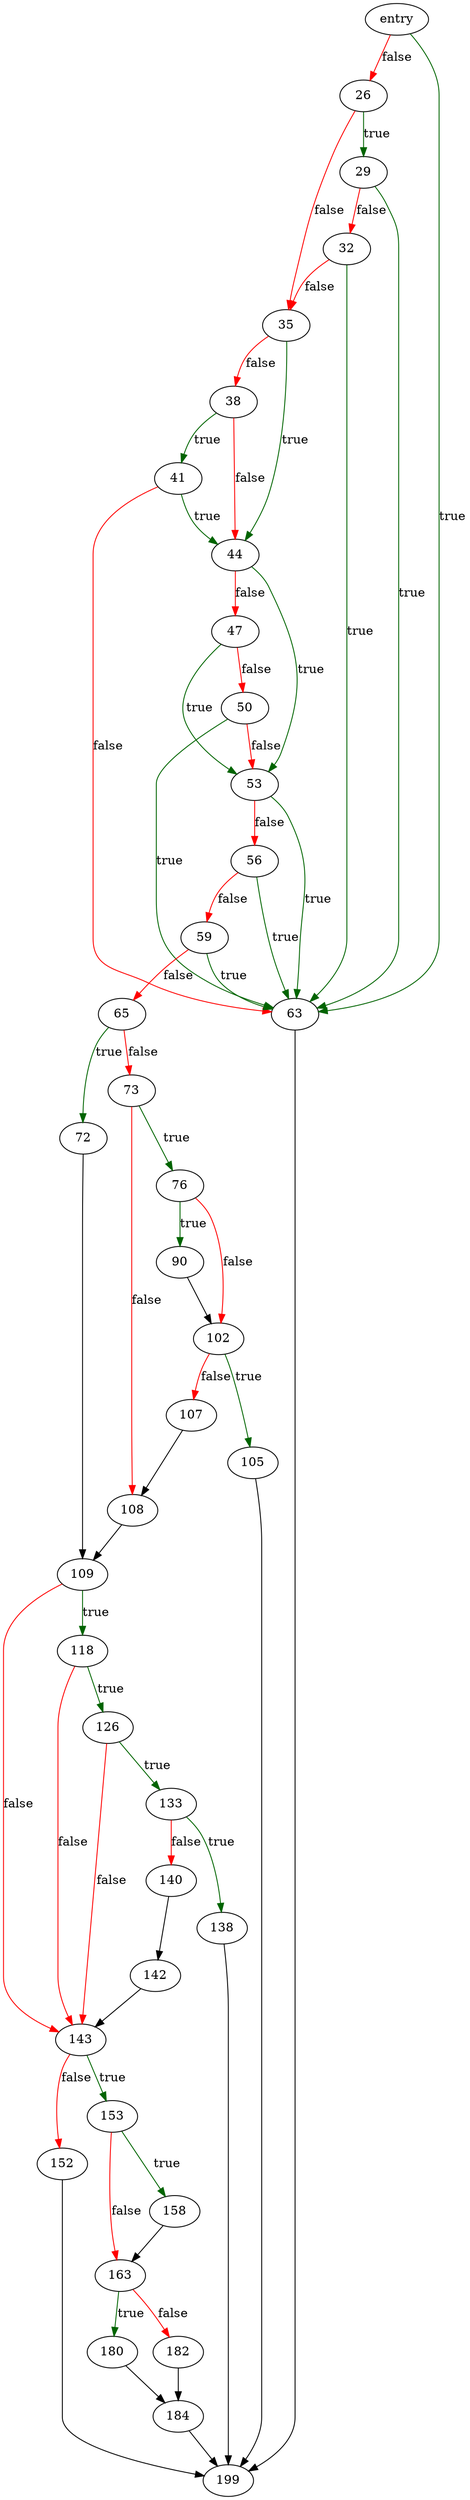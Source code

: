 digraph "sqlite3CreateFunc" {
	// Node definitions.
	9 [label=entry];
	26;
	29;
	32;
	35;
	38;
	41;
	44;
	47;
	50;
	53;
	56;
	59;
	63;
	65;
	72;
	73;
	76;
	90;
	102;
	105;
	107;
	108;
	109;
	118;
	126;
	133;
	138;
	140;
	142;
	143;
	152;
	153;
	158;
	163;
	180;
	182;
	184;
	199;

	// Edge definitions.
	9 -> 26 [
		color=red
		label=false
	];
	9 -> 63 [
		color=darkgreen
		label=true
	];
	26 -> 29 [
		color=darkgreen
		label=true
	];
	26 -> 35 [
		color=red
		label=false
	];
	29 -> 32 [
		color=red
		label=false
	];
	29 -> 63 [
		color=darkgreen
		label=true
	];
	32 -> 35 [
		color=red
		label=false
	];
	32 -> 63 [
		color=darkgreen
		label=true
	];
	35 -> 38 [
		color=red
		label=false
	];
	35 -> 44 [
		color=darkgreen
		label=true
	];
	38 -> 41 [
		color=darkgreen
		label=true
	];
	38 -> 44 [
		color=red
		label=false
	];
	41 -> 44 [
		color=darkgreen
		label=true
	];
	41 -> 63 [
		color=red
		label=false
	];
	44 -> 47 [
		color=red
		label=false
	];
	44 -> 53 [
		color=darkgreen
		label=true
	];
	47 -> 50 [
		color=red
		label=false
	];
	47 -> 53 [
		color=darkgreen
		label=true
	];
	50 -> 53 [
		color=red
		label=false
	];
	50 -> 63 [
		color=darkgreen
		label=true
	];
	53 -> 56 [
		color=red
		label=false
	];
	53 -> 63 [
		color=darkgreen
		label=true
	];
	56 -> 59 [
		color=red
		label=false
	];
	56 -> 63 [
		color=darkgreen
		label=true
	];
	59 -> 63 [
		color=darkgreen
		label=true
	];
	59 -> 65 [
		color=red
		label=false
	];
	63 -> 199;
	65 -> 72 [
		color=darkgreen
		label=true
	];
	65 -> 73 [
		color=red
		label=false
	];
	72 -> 109;
	73 -> 76 [
		color=darkgreen
		label=true
	];
	73 -> 108 [
		color=red
		label=false
	];
	76 -> 90 [
		color=darkgreen
		label=true
	];
	76 -> 102 [
		color=red
		label=false
	];
	90 -> 102;
	102 -> 105 [
		color=darkgreen
		label=true
	];
	102 -> 107 [
		color=red
		label=false
	];
	105 -> 199;
	107 -> 108;
	108 -> 109;
	109 -> 118 [
		color=darkgreen
		label=true
	];
	109 -> 143 [
		color=red
		label=false
	];
	118 -> 126 [
		color=darkgreen
		label=true
	];
	118 -> 143 [
		color=red
		label=false
	];
	126 -> 133 [
		color=darkgreen
		label=true
	];
	126 -> 143 [
		color=red
		label=false
	];
	133 -> 138 [
		color=darkgreen
		label=true
	];
	133 -> 140 [
		color=red
		label=false
	];
	138 -> 199;
	140 -> 142;
	142 -> 143;
	143 -> 152 [
		color=red
		label=false
	];
	143 -> 153 [
		color=darkgreen
		label=true
	];
	152 -> 199;
	153 -> 158 [
		color=darkgreen
		label=true
	];
	153 -> 163 [
		color=red
		label=false
	];
	158 -> 163;
	163 -> 180 [
		color=darkgreen
		label=true
	];
	163 -> 182 [
		color=red
		label=false
	];
	180 -> 184;
	182 -> 184;
	184 -> 199;
}